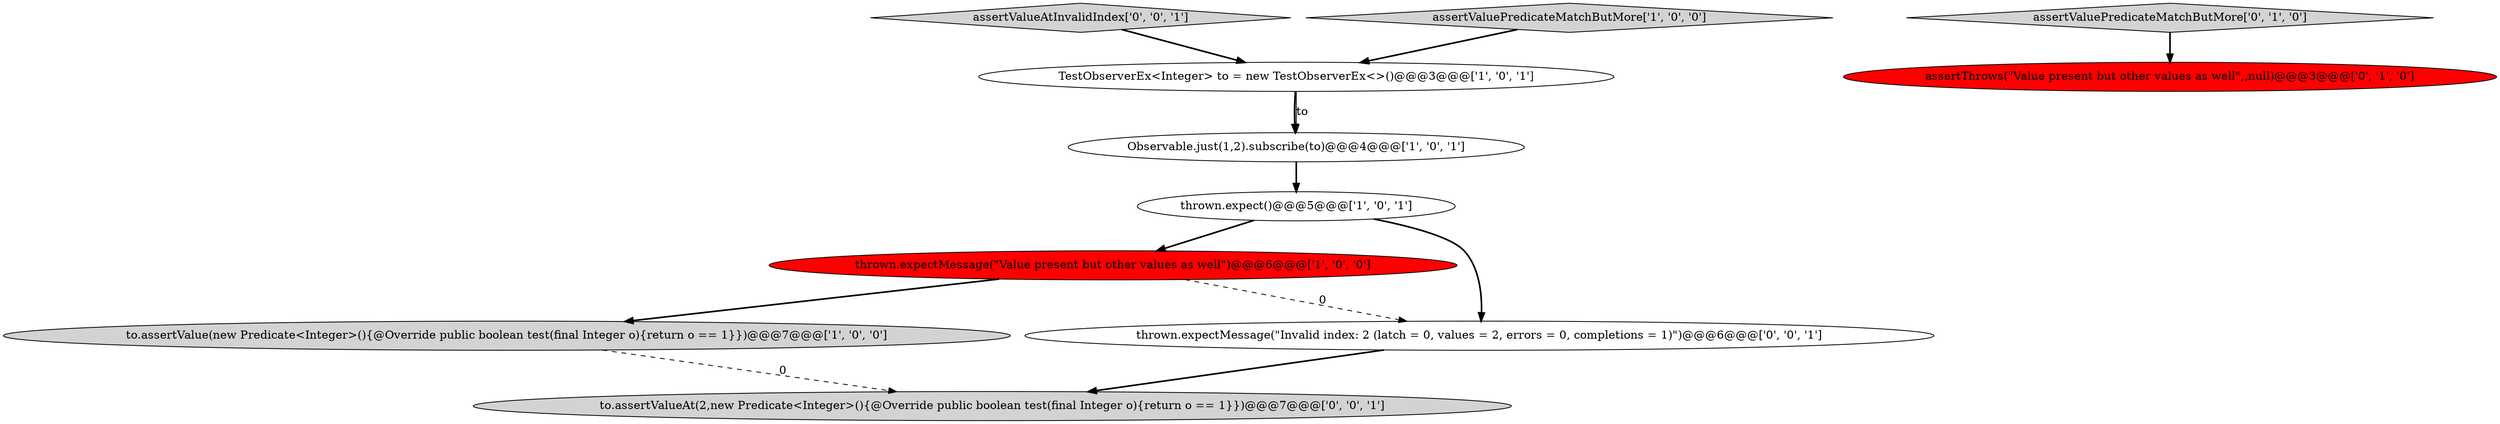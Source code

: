 digraph {
3 [style = filled, label = "thrown.expectMessage(\"Value present but other values as well\")@@@6@@@['1', '0', '0']", fillcolor = red, shape = ellipse image = "AAA1AAABBB1BBB"];
5 [style = filled, label = "thrown.expect()@@@5@@@['1', '0', '1']", fillcolor = white, shape = ellipse image = "AAA0AAABBB1BBB"];
9 [style = filled, label = "assertValueAtInvalidIndex['0', '0', '1']", fillcolor = lightgray, shape = diamond image = "AAA0AAABBB3BBB"];
2 [style = filled, label = "assertValuePredicateMatchButMore['1', '0', '0']", fillcolor = lightgray, shape = diamond image = "AAA0AAABBB1BBB"];
6 [style = filled, label = "assertValuePredicateMatchButMore['0', '1', '0']", fillcolor = lightgray, shape = diamond image = "AAA0AAABBB2BBB"];
10 [style = filled, label = "to.assertValueAt(2,new Predicate<Integer>(){@Override public boolean test(final Integer o){return o == 1}})@@@7@@@['0', '0', '1']", fillcolor = lightgray, shape = ellipse image = "AAA0AAABBB3BBB"];
8 [style = filled, label = "thrown.expectMessage(\"Invalid index: 2 (latch = 0, values = 2, errors = 0, completions = 1)\")@@@6@@@['0', '0', '1']", fillcolor = white, shape = ellipse image = "AAA0AAABBB3BBB"];
0 [style = filled, label = "Observable.just(1,2).subscribe(to)@@@4@@@['1', '0', '1']", fillcolor = white, shape = ellipse image = "AAA0AAABBB1BBB"];
1 [style = filled, label = "TestObserverEx<Integer> to = new TestObserverEx<>()@@@3@@@['1', '0', '1']", fillcolor = white, shape = ellipse image = "AAA0AAABBB1BBB"];
4 [style = filled, label = "to.assertValue(new Predicate<Integer>(){@Override public boolean test(final Integer o){return o == 1}})@@@7@@@['1', '0', '0']", fillcolor = lightgray, shape = ellipse image = "AAA0AAABBB1BBB"];
7 [style = filled, label = "assertThrows(\"Value present but other values as well\",,null)@@@3@@@['0', '1', '0']", fillcolor = red, shape = ellipse image = "AAA1AAABBB2BBB"];
5->3 [style = bold, label=""];
3->8 [style = dashed, label="0"];
5->8 [style = bold, label=""];
8->10 [style = bold, label=""];
1->0 [style = bold, label=""];
6->7 [style = bold, label=""];
1->0 [style = solid, label="to"];
9->1 [style = bold, label=""];
4->10 [style = dashed, label="0"];
3->4 [style = bold, label=""];
2->1 [style = bold, label=""];
0->5 [style = bold, label=""];
}
